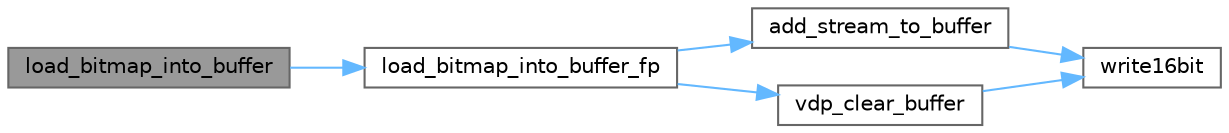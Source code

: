 digraph "load_bitmap_into_buffer"
{
 // LATEX_PDF_SIZE
  bgcolor="transparent";
  edge [fontname=Helvetica,fontsize=10,labelfontname=Helvetica,labelfontsize=10];
  node [fontname=Helvetica,fontsize=10,shape=box,height=0.2,width=0.4];
  rankdir="LR";
  Node1 [id="Node000001",label="load_bitmap_into_buffer",height=0.2,width=0.4,color="gray40", fillcolor="grey60", style="filled", fontcolor="black",tooltip="Loads a bitmap image into a VDP buffer."];
  Node1 -> Node2 [id="edge1_Node000001_Node000002",color="steelblue1",style="solid",tooltip=" "];
  Node2 [id="Node000002",label="load_bitmap_into_buffer_fp",height=0.2,width=0.4,color="grey40", fillcolor="white", style="filled",URL="$bitmaps_8c.html#a2524fe59bb1e40bdcd8b1bd65faf8284",tooltip=" "];
  Node2 -> Node3 [id="edge2_Node000002_Node000003",color="steelblue1",style="solid",tooltip=" "];
  Node3 [id="Node000003",label="add_stream_to_buffer",height=0.2,width=0.4,color="grey40", fillcolor="white", style="filled",URL="$buffers_8c.html#a47b28a2c359716782ca4299f96b83a28",tooltip="Writes data to a buffer."];
  Node3 -> Node4 [id="edge3_Node000003_Node000004",color="steelblue1",style="solid",tooltip=" "];
  Node4 [id="Node000004",label="write16bit",height=0.2,width=0.4,color="grey40", fillcolor="white", style="filled",URL="$utils_8c.html#ad1c403a5b0d221c03e8563f389d74b10",tooltip="Writes a 16 bit value to the VDP."];
  Node2 -> Node5 [id="edge4_Node000002_Node000005",color="steelblue1",style="solid",tooltip=" "];
  Node5 [id="Node000005",label="vdp_clear_buffer",height=0.2,width=0.4,color="grey40", fillcolor="white", style="filled",URL="$buffers_8c.html#a2b6d1a72527a28e9a3689130b852ddad",tooltip="Clear the buffer with the given ID."];
  Node5 -> Node4 [id="edge5_Node000005_Node000004",color="steelblue1",style="solid",tooltip=" "];
}

